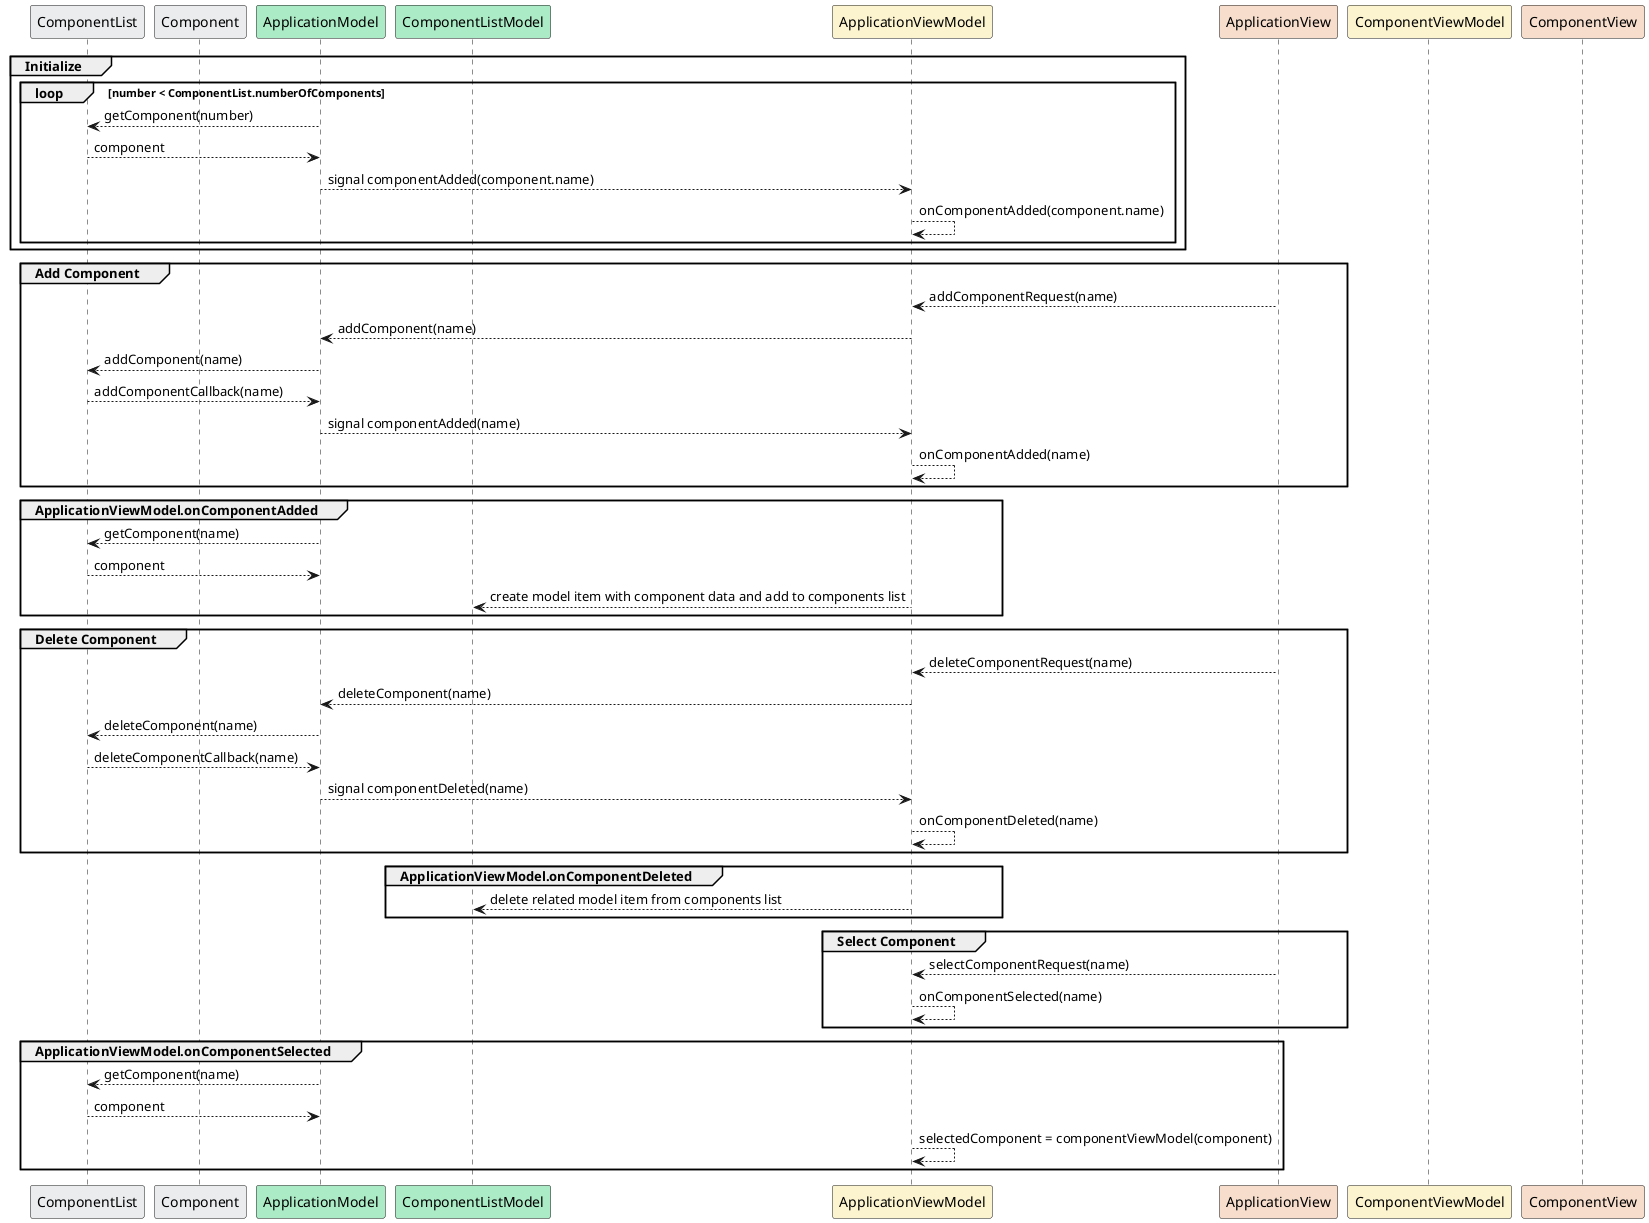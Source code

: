 @startuml

participant ComponentList  #eaecee
participant Component  #eaecee

participant ApplicationModel #abebc6
participant ComponentListModel #abebc6

participant ApplicationViewModel #fcf3cf
participant ApplicationView #f6ddcc

participant ComponentViewModel #fcf3cf
participant ComponentView #f6ddcc

group Initialize
	loop number < ComponentList.numberOfComponents
		ApplicationModel --> ComponentList : getComponent(number)
		ComponentList --> ApplicationModel : component
		ApplicationModel --> ApplicationViewModel : signal componentAdded(component.name)
		ApplicationViewModel --> ApplicationViewModel : onComponentAdded(component.name)
	end
end

group Add Component
	ApplicationView --> ApplicationViewModel : addComponentRequest(name)
	ApplicationViewModel --> ApplicationModel : addComponent(name)
	ApplicationModel --> ComponentList : addComponent(name)
	ComponentList --> ApplicationModel : addComponentCallback(name)
	ApplicationModel --> ApplicationViewModel : signal componentAdded(name)
	ApplicationViewModel --> ApplicationViewModel : onComponentAdded(name)
end

group ApplicationViewModel.onComponentAdded
	ApplicationModel --> ComponentList : getComponent(name)
	ComponentList --> ApplicationModel : component
	ApplicationViewModel --> ComponentListModel : create model item with component data and add to components list
end

group Delete Component
	ApplicationView --> ApplicationViewModel : deleteComponentRequest(name)
	ApplicationViewModel --> ApplicationModel : deleteComponent(name)
	ApplicationModel --> ComponentList : deleteComponent(name)
	ComponentList --> ApplicationModel : deleteComponentCallback(name)	
	ApplicationModel --> ApplicationViewModel : signal componentDeleted(name)
	ApplicationViewModel --> ApplicationViewModel : onComponentDeleted(name)	
end

group ApplicationViewModel.onComponentDeleted
	ApplicationViewModel --> ComponentListModel : delete related model item from components list
end

group Select Component
	ApplicationView --> ApplicationViewModel : selectComponentRequest(name)
	ApplicationViewModel --> ApplicationViewModel : onComponentSelected(name)
end

group ApplicationViewModel.onComponentSelected
	ApplicationModel --> ComponentList : getComponent(name)
	ComponentList --> ApplicationModel : component
	ApplicationViewModel --> ApplicationViewModel : selectedComponent = componentViewModel(component)
end

@enduml
